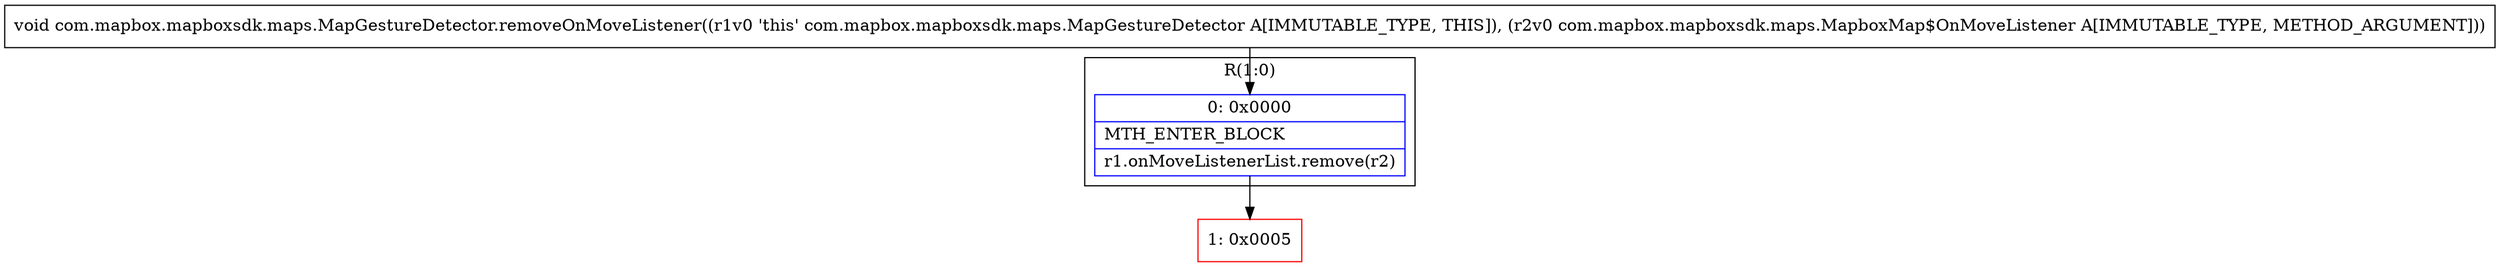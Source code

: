 digraph "CFG forcom.mapbox.mapboxsdk.maps.MapGestureDetector.removeOnMoveListener(Lcom\/mapbox\/mapboxsdk\/maps\/MapboxMap$OnMoveListener;)V" {
subgraph cluster_Region_599481518 {
label = "R(1:0)";
node [shape=record,color=blue];
Node_0 [shape=record,label="{0\:\ 0x0000|MTH_ENTER_BLOCK\l|r1.onMoveListenerList.remove(r2)\l}"];
}
Node_1 [shape=record,color=red,label="{1\:\ 0x0005}"];
MethodNode[shape=record,label="{void com.mapbox.mapboxsdk.maps.MapGestureDetector.removeOnMoveListener((r1v0 'this' com.mapbox.mapboxsdk.maps.MapGestureDetector A[IMMUTABLE_TYPE, THIS]), (r2v0 com.mapbox.mapboxsdk.maps.MapboxMap$OnMoveListener A[IMMUTABLE_TYPE, METHOD_ARGUMENT])) }"];
MethodNode -> Node_0;
Node_0 -> Node_1;
}

